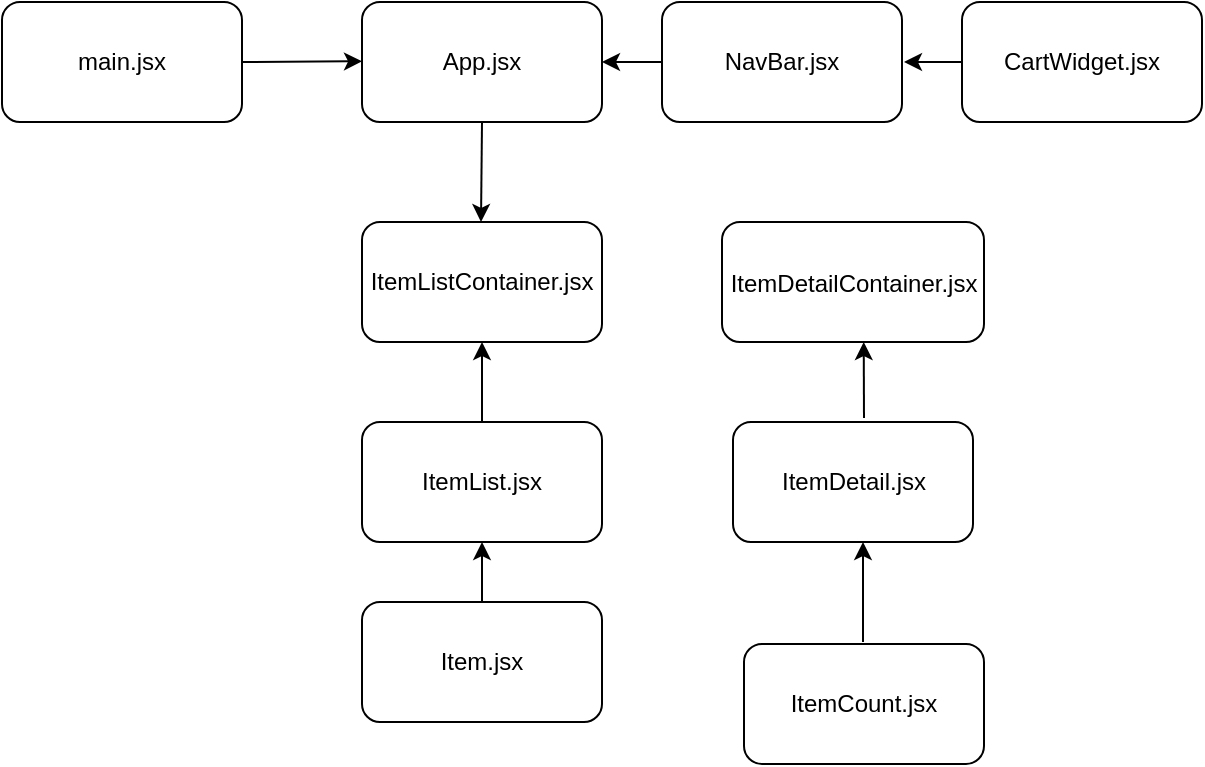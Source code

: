<mxfile>
    <diagram id="sNI4YVg1Hhh6cb6UZHTk" name="Page-1">
        <mxGraphModel dx="841" dy="619" grid="0" gridSize="10" guides="1" tooltips="1" connect="1" arrows="1" fold="1" page="1" pageScale="1" pageWidth="1920" pageHeight="1200" background="none" math="0" shadow="0">
            <root>
                <mxCell id="0"/>
                <mxCell id="1" parent="0"/>
                <mxCell id="26" value="" style="group" parent="1" vertex="1" connectable="0">
                    <mxGeometry x="190" y="10" width="120" height="60" as="geometry"/>
                </mxCell>
                <mxCell id="24" value="" style="rounded=1;whiteSpace=wrap;html=1;" parent="26" vertex="1">
                    <mxGeometry width="120" height="60" as="geometry"/>
                </mxCell>
                <mxCell id="25" value="App.jsx" style="text;html=1;strokeColor=none;fillColor=none;align=center;verticalAlign=middle;whiteSpace=wrap;rounded=0;" parent="26" vertex="1">
                    <mxGeometry x="30" y="15" width="60" height="30" as="geometry"/>
                </mxCell>
                <mxCell id="27" value="" style="group" parent="1" vertex="1" connectable="0">
                    <mxGeometry x="340" y="10" width="120" height="60" as="geometry"/>
                </mxCell>
                <mxCell id="28" value="" style="rounded=1;whiteSpace=wrap;html=1;" parent="27" vertex="1">
                    <mxGeometry width="120" height="60" as="geometry"/>
                </mxCell>
                <mxCell id="29" value="NavBar.jsx" style="text;html=1;strokeColor=none;fillColor=none;align=center;verticalAlign=middle;whiteSpace=wrap;rounded=0;" parent="27" vertex="1">
                    <mxGeometry x="30" y="15" width="60" height="30" as="geometry"/>
                </mxCell>
                <mxCell id="30" value="" style="group" parent="1" vertex="1" connectable="0">
                    <mxGeometry x="490" y="10" width="120" height="60" as="geometry"/>
                </mxCell>
                <mxCell id="31" value="" style="rounded=1;whiteSpace=wrap;html=1;" parent="30" vertex="1">
                    <mxGeometry width="120" height="60" as="geometry"/>
                </mxCell>
                <mxCell id="32" value="CartWidget.jsx" style="text;html=1;strokeColor=none;fillColor=none;align=center;verticalAlign=middle;whiteSpace=wrap;rounded=0;" parent="30" vertex="1">
                    <mxGeometry x="30" y="15" width="60" height="30" as="geometry"/>
                </mxCell>
                <mxCell id="33" value="" style="group" parent="1" vertex="1" connectable="0">
                    <mxGeometry x="190" y="120" width="120" height="60" as="geometry"/>
                </mxCell>
                <mxCell id="34" value="" style="rounded=1;whiteSpace=wrap;html=1;" parent="33" vertex="1">
                    <mxGeometry width="120" height="60" as="geometry"/>
                </mxCell>
                <mxCell id="35" value="ItemListContainer.jsx" style="text;html=1;strokeColor=none;fillColor=none;align=center;verticalAlign=middle;whiteSpace=wrap;rounded=0;" parent="33" vertex="1">
                    <mxGeometry x="30" y="15" width="60" height="30" as="geometry"/>
                </mxCell>
                <mxCell id="36" value="" style="group" parent="1" vertex="1" connectable="0">
                    <mxGeometry x="10" y="10" width="120" height="60" as="geometry"/>
                </mxCell>
                <mxCell id="19" value="" style="rounded=1;whiteSpace=wrap;html=1;" parent="36" vertex="1">
                    <mxGeometry width="120" height="60" as="geometry"/>
                </mxCell>
                <mxCell id="23" value="main.jsx" style="text;html=1;strokeColor=none;fillColor=none;align=center;verticalAlign=middle;whiteSpace=wrap;rounded=0;" parent="36" vertex="1">
                    <mxGeometry x="30" y="15" width="60" height="30" as="geometry"/>
                </mxCell>
                <mxCell id="39" style="edgeStyle=none;html=1;exitX=1;exitY=0.5;exitDx=0;exitDy=0;" parent="1" source="19" edge="1">
                    <mxGeometry relative="1" as="geometry">
                        <mxPoint x="190" y="39.647" as="targetPoint"/>
                    </mxGeometry>
                </mxCell>
                <mxCell id="40" style="edgeStyle=none;html=1;exitX=0.5;exitY=1;exitDx=0;exitDy=0;" parent="1" source="24" edge="1">
                    <mxGeometry relative="1" as="geometry">
                        <mxPoint x="249.5" y="120.0" as="targetPoint"/>
                    </mxGeometry>
                </mxCell>
                <mxCell id="41" value="" style="group" parent="1" vertex="1" connectable="0">
                    <mxGeometry x="190" y="220" width="120" height="60" as="geometry"/>
                </mxCell>
                <mxCell id="42" value="" style="rounded=1;whiteSpace=wrap;html=1;" parent="41" vertex="1">
                    <mxGeometry width="120" height="60" as="geometry"/>
                </mxCell>
                <mxCell id="43" value="ItemList.jsx" style="text;html=1;strokeColor=none;fillColor=none;align=center;verticalAlign=middle;whiteSpace=wrap;rounded=0;" parent="41" vertex="1">
                    <mxGeometry x="30" y="15" width="60" height="30" as="geometry"/>
                </mxCell>
                <mxCell id="45" value="" style="edgeStyle=none;html=1;" parent="1" source="42" edge="1">
                    <mxGeometry relative="1" as="geometry">
                        <mxPoint x="250" y="180" as="targetPoint"/>
                    </mxGeometry>
                </mxCell>
                <mxCell id="46" value="" style="group" parent="1" vertex="1" connectable="0">
                    <mxGeometry x="190" y="310" width="120" height="60" as="geometry"/>
                </mxCell>
                <mxCell id="47" value="" style="rounded=1;whiteSpace=wrap;html=1;" parent="46" vertex="1">
                    <mxGeometry width="120" height="60" as="geometry"/>
                </mxCell>
                <mxCell id="48" value="Item.jsx" style="text;html=1;strokeColor=none;fillColor=none;align=center;verticalAlign=middle;whiteSpace=wrap;rounded=0;" parent="46" vertex="1">
                    <mxGeometry x="30" y="15" width="60" height="30" as="geometry"/>
                </mxCell>
                <mxCell id="49" value="" style="edgeStyle=none;html=1;" parent="1" edge="1">
                    <mxGeometry relative="1" as="geometry">
                        <mxPoint x="250" y="310" as="sourcePoint"/>
                        <mxPoint x="250" y="280" as="targetPoint"/>
                    </mxGeometry>
                </mxCell>
                <mxCell id="52" value="" style="edgeStyle=none;html=1;" parent="1" edge="1">
                    <mxGeometry relative="1" as="geometry">
                        <mxPoint x="440.5" y="330" as="sourcePoint"/>
                        <mxPoint x="440.5" y="280" as="targetPoint"/>
                    </mxGeometry>
                </mxCell>
                <mxCell id="50" value="ItemCount.jsx" style="rounded=1;whiteSpace=wrap;html=1;" parent="1" vertex="1">
                    <mxGeometry x="381" y="331" width="120" height="60" as="geometry"/>
                </mxCell>
                <mxCell id="53" value="" style="edgeStyle=none;html=1;" parent="1" source="31" edge="1">
                    <mxGeometry relative="1" as="geometry">
                        <mxPoint x="461" y="40" as="targetPoint"/>
                    </mxGeometry>
                </mxCell>
                <mxCell id="54" value="" style="edgeStyle=none;html=1;entryX=1;entryY=0.5;entryDx=0;entryDy=0;" parent="1" source="28" target="24" edge="1">
                    <mxGeometry relative="1" as="geometry">
                        <mxPoint x="309" y="39" as="targetPoint"/>
                    </mxGeometry>
                </mxCell>
                <mxCell id="56" value="" style="group" vertex="1" connectable="0" parent="1">
                    <mxGeometry x="375.5" y="220" width="120" height="60" as="geometry"/>
                </mxCell>
                <mxCell id="57" value="" style="rounded=1;whiteSpace=wrap;html=1;" vertex="1" parent="56">
                    <mxGeometry width="120" height="60" as="geometry"/>
                </mxCell>
                <mxCell id="58" value="ItemDetail.jsx" style="text;html=1;strokeColor=none;fillColor=none;align=center;verticalAlign=middle;whiteSpace=wrap;rounded=0;" vertex="1" parent="56">
                    <mxGeometry x="30" y="15" width="60" height="30" as="geometry"/>
                </mxCell>
                <mxCell id="59" value="" style="edgeStyle=none;html=1;" edge="1" parent="1">
                    <mxGeometry relative="1" as="geometry">
                        <mxPoint x="440.86" y="180" as="targetPoint"/>
                        <mxPoint x="441" y="218" as="sourcePoint"/>
                    </mxGeometry>
                </mxCell>
                <mxCell id="66" value="" style="group" vertex="1" connectable="0" parent="1">
                    <mxGeometry x="370" y="120" width="131" height="60" as="geometry"/>
                </mxCell>
                <mxCell id="67" value="" style="rounded=1;whiteSpace=wrap;html=1;" vertex="1" parent="66">
                    <mxGeometry width="131" height="60" as="geometry"/>
                </mxCell>
                <mxCell id="68" value="ItemDetailContainer.jsx" style="text;html=1;strokeColor=none;fillColor=none;align=center;verticalAlign=middle;whiteSpace=wrap;rounded=0;" vertex="1" parent="66">
                    <mxGeometry x="32.75" y="16" width="65.5" height="30" as="geometry"/>
                </mxCell>
            </root>
        </mxGraphModel>
    </diagram>
</mxfile>